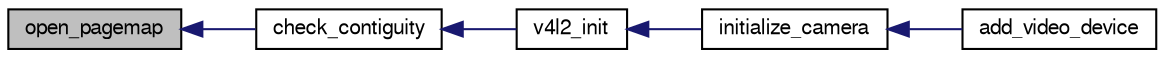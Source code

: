 digraph "open_pagemap"
{
  edge [fontname="FreeSans",fontsize="10",labelfontname="FreeSans",labelfontsize="10"];
  node [fontname="FreeSans",fontsize="10",shape=record];
  rankdir="LR";
  Node1 [label="open_pagemap",height=0.2,width=0.4,color="black", fillcolor="grey75", style="filled", fontcolor="black"];
  Node1 -> Node2 [dir="back",color="midnightblue",fontsize="10",style="solid",fontname="FreeSans"];
  Node2 [label="check_contiguity",height=0.2,width=0.4,color="black", fillcolor="white", style="filled",URL="$virt2phys_8h.html#ac0b66a5b5e335c413a78b5e9f677ba83"];
  Node2 -> Node3 [dir="back",color="midnightblue",fontsize="10",style="solid",fontname="FreeSans"];
  Node3 [label="v4l2_init",height=0.2,width=0.4,color="black", fillcolor="white", style="filled",URL="$v4l2_8h.html#a1f683e79a4639d4e189f059f6c4ae268",tooltip="Initialize a V4L2(Video for Linux 2) device. "];
  Node3 -> Node4 [dir="back",color="midnightblue",fontsize="10",style="solid",fontname="FreeSans"];
  Node4 [label="initialize_camera",height=0.2,width=0.4,color="black", fillcolor="white", style="filled",URL="$video__thread_8c.html#acc71ed66abdc3fa0cecd95cc408c670e"];
  Node4 -> Node5 [dir="back",color="midnightblue",fontsize="10",style="solid",fontname="FreeSans"];
  Node5 [label="add_video_device",height=0.2,width=0.4,color="black", fillcolor="white", style="filled",URL="$video__thread_8c.html#a9e0afd727457cecc0e207aa03c4d48a5"];
}
